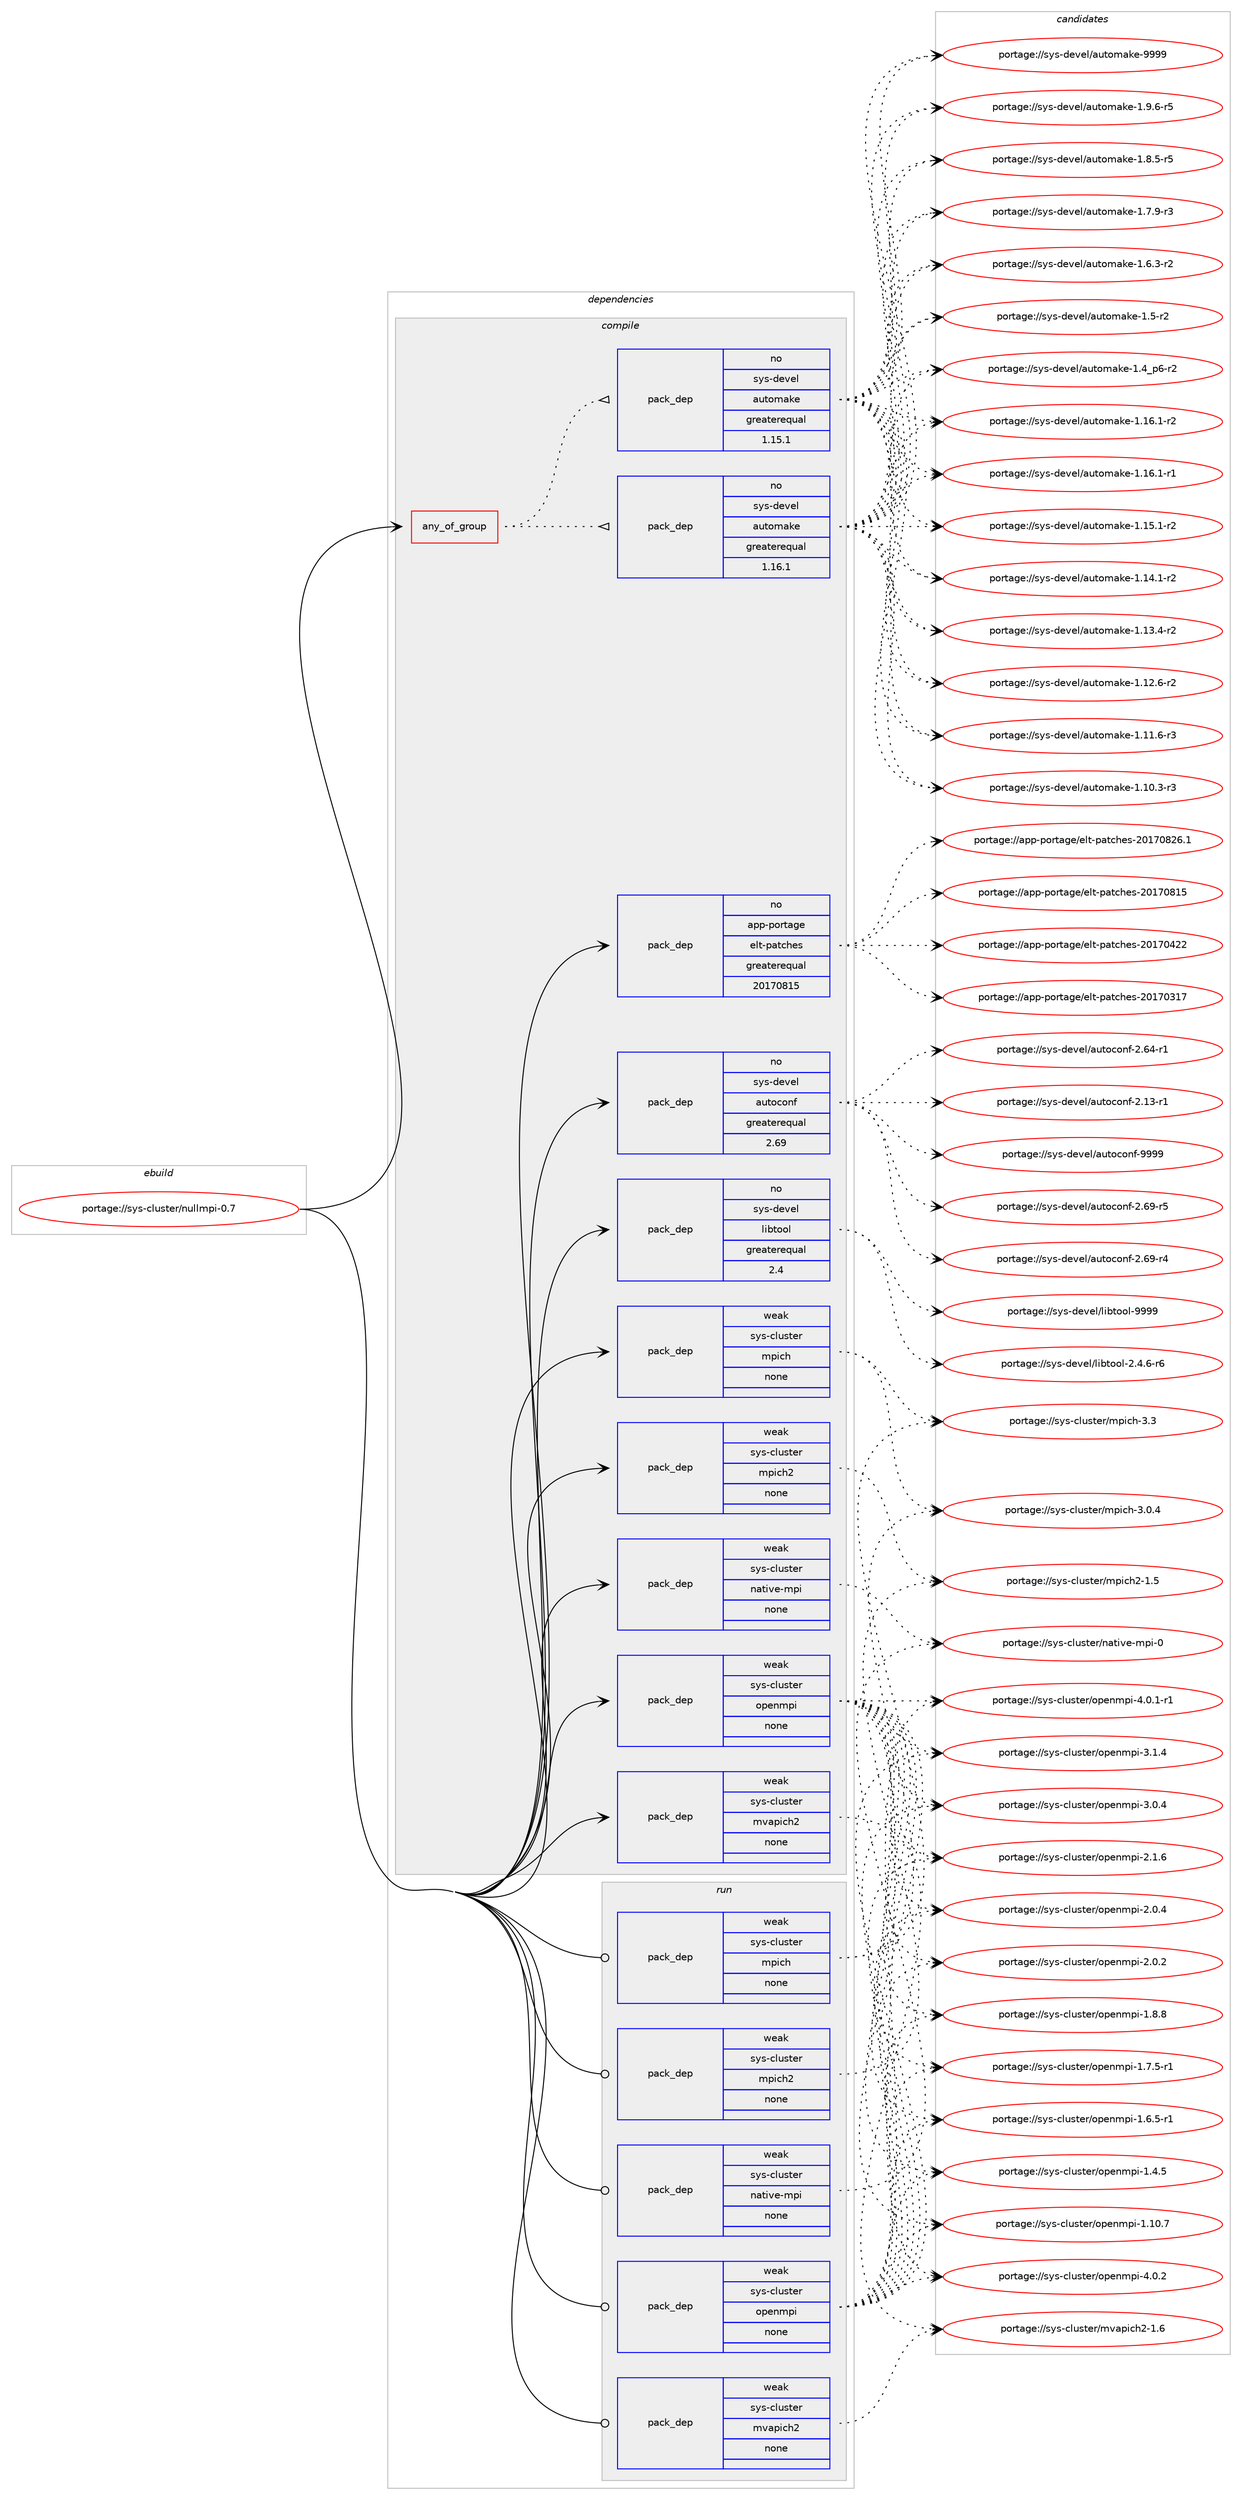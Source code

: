 digraph prolog {

# *************
# Graph options
# *************

newrank=true;
concentrate=true;
compound=true;
graph [rankdir=LR,fontname=Helvetica,fontsize=10,ranksep=1.5];#, ranksep=2.5, nodesep=0.2];
edge  [arrowhead=vee];
node  [fontname=Helvetica,fontsize=10];

# **********
# The ebuild
# **********

subgraph cluster_leftcol {
color=gray;
rank=same;
label=<<i>ebuild</i>>;
id [label="portage://sys-cluster/nullmpi-0.7", color=red, width=4, href="../sys-cluster/nullmpi-0.7.svg"];
}

# ****************
# The dependencies
# ****************

subgraph cluster_midcol {
color=gray;
label=<<i>dependencies</i>>;
subgraph cluster_compile {
fillcolor="#eeeeee";
style=filled;
label=<<i>compile</i>>;
subgraph any843 {
dependency36008 [label=<<TABLE BORDER="0" CELLBORDER="1" CELLSPACING="0" CELLPADDING="4"><TR><TD CELLPADDING="10">any_of_group</TD></TR></TABLE>>, shape=none, color=red];subgraph pack28027 {
dependency36009 [label=<<TABLE BORDER="0" CELLBORDER="1" CELLSPACING="0" CELLPADDING="4" WIDTH="220"><TR><TD ROWSPAN="6" CELLPADDING="30">pack_dep</TD></TR><TR><TD WIDTH="110">no</TD></TR><TR><TD>sys-devel</TD></TR><TR><TD>automake</TD></TR><TR><TD>greaterequal</TD></TR><TR><TD>1.16.1</TD></TR></TABLE>>, shape=none, color=blue];
}
dependency36008:e -> dependency36009:w [weight=20,style="dotted",arrowhead="oinv"];
subgraph pack28028 {
dependency36010 [label=<<TABLE BORDER="0" CELLBORDER="1" CELLSPACING="0" CELLPADDING="4" WIDTH="220"><TR><TD ROWSPAN="6" CELLPADDING="30">pack_dep</TD></TR><TR><TD WIDTH="110">no</TD></TR><TR><TD>sys-devel</TD></TR><TR><TD>automake</TD></TR><TR><TD>greaterequal</TD></TR><TR><TD>1.15.1</TD></TR></TABLE>>, shape=none, color=blue];
}
dependency36008:e -> dependency36010:w [weight=20,style="dotted",arrowhead="oinv"];
}
id:e -> dependency36008:w [weight=20,style="solid",arrowhead="vee"];
subgraph pack28029 {
dependency36011 [label=<<TABLE BORDER="0" CELLBORDER="1" CELLSPACING="0" CELLPADDING="4" WIDTH="220"><TR><TD ROWSPAN="6" CELLPADDING="30">pack_dep</TD></TR><TR><TD WIDTH="110">no</TD></TR><TR><TD>app-portage</TD></TR><TR><TD>elt-patches</TD></TR><TR><TD>greaterequal</TD></TR><TR><TD>20170815</TD></TR></TABLE>>, shape=none, color=blue];
}
id:e -> dependency36011:w [weight=20,style="solid",arrowhead="vee"];
subgraph pack28030 {
dependency36012 [label=<<TABLE BORDER="0" CELLBORDER="1" CELLSPACING="0" CELLPADDING="4" WIDTH="220"><TR><TD ROWSPAN="6" CELLPADDING="30">pack_dep</TD></TR><TR><TD WIDTH="110">no</TD></TR><TR><TD>sys-devel</TD></TR><TR><TD>autoconf</TD></TR><TR><TD>greaterequal</TD></TR><TR><TD>2.69</TD></TR></TABLE>>, shape=none, color=blue];
}
id:e -> dependency36012:w [weight=20,style="solid",arrowhead="vee"];
subgraph pack28031 {
dependency36013 [label=<<TABLE BORDER="0" CELLBORDER="1" CELLSPACING="0" CELLPADDING="4" WIDTH="220"><TR><TD ROWSPAN="6" CELLPADDING="30">pack_dep</TD></TR><TR><TD WIDTH="110">no</TD></TR><TR><TD>sys-devel</TD></TR><TR><TD>libtool</TD></TR><TR><TD>greaterequal</TD></TR><TR><TD>2.4</TD></TR></TABLE>>, shape=none, color=blue];
}
id:e -> dependency36013:w [weight=20,style="solid",arrowhead="vee"];
subgraph pack28032 {
dependency36014 [label=<<TABLE BORDER="0" CELLBORDER="1" CELLSPACING="0" CELLPADDING="4" WIDTH="220"><TR><TD ROWSPAN="6" CELLPADDING="30">pack_dep</TD></TR><TR><TD WIDTH="110">weak</TD></TR><TR><TD>sys-cluster</TD></TR><TR><TD>mpich</TD></TR><TR><TD>none</TD></TR><TR><TD></TD></TR></TABLE>>, shape=none, color=blue];
}
id:e -> dependency36014:w [weight=20,style="solid",arrowhead="vee"];
subgraph pack28033 {
dependency36015 [label=<<TABLE BORDER="0" CELLBORDER="1" CELLSPACING="0" CELLPADDING="4" WIDTH="220"><TR><TD ROWSPAN="6" CELLPADDING="30">pack_dep</TD></TR><TR><TD WIDTH="110">weak</TD></TR><TR><TD>sys-cluster</TD></TR><TR><TD>mpich2</TD></TR><TR><TD>none</TD></TR><TR><TD></TD></TR></TABLE>>, shape=none, color=blue];
}
id:e -> dependency36015:w [weight=20,style="solid",arrowhead="vee"];
subgraph pack28034 {
dependency36016 [label=<<TABLE BORDER="0" CELLBORDER="1" CELLSPACING="0" CELLPADDING="4" WIDTH="220"><TR><TD ROWSPAN="6" CELLPADDING="30">pack_dep</TD></TR><TR><TD WIDTH="110">weak</TD></TR><TR><TD>sys-cluster</TD></TR><TR><TD>mvapich2</TD></TR><TR><TD>none</TD></TR><TR><TD></TD></TR></TABLE>>, shape=none, color=blue];
}
id:e -> dependency36016:w [weight=20,style="solid",arrowhead="vee"];
subgraph pack28035 {
dependency36017 [label=<<TABLE BORDER="0" CELLBORDER="1" CELLSPACING="0" CELLPADDING="4" WIDTH="220"><TR><TD ROWSPAN="6" CELLPADDING="30">pack_dep</TD></TR><TR><TD WIDTH="110">weak</TD></TR><TR><TD>sys-cluster</TD></TR><TR><TD>native-mpi</TD></TR><TR><TD>none</TD></TR><TR><TD></TD></TR></TABLE>>, shape=none, color=blue];
}
id:e -> dependency36017:w [weight=20,style="solid",arrowhead="vee"];
subgraph pack28036 {
dependency36018 [label=<<TABLE BORDER="0" CELLBORDER="1" CELLSPACING="0" CELLPADDING="4" WIDTH="220"><TR><TD ROWSPAN="6" CELLPADDING="30">pack_dep</TD></TR><TR><TD WIDTH="110">weak</TD></TR><TR><TD>sys-cluster</TD></TR><TR><TD>openmpi</TD></TR><TR><TD>none</TD></TR><TR><TD></TD></TR></TABLE>>, shape=none, color=blue];
}
id:e -> dependency36018:w [weight=20,style="solid",arrowhead="vee"];
}
subgraph cluster_compileandrun {
fillcolor="#eeeeee";
style=filled;
label=<<i>compile and run</i>>;
}
subgraph cluster_run {
fillcolor="#eeeeee";
style=filled;
label=<<i>run</i>>;
subgraph pack28037 {
dependency36019 [label=<<TABLE BORDER="0" CELLBORDER="1" CELLSPACING="0" CELLPADDING="4" WIDTH="220"><TR><TD ROWSPAN="6" CELLPADDING="30">pack_dep</TD></TR><TR><TD WIDTH="110">weak</TD></TR><TR><TD>sys-cluster</TD></TR><TR><TD>mpich</TD></TR><TR><TD>none</TD></TR><TR><TD></TD></TR></TABLE>>, shape=none, color=blue];
}
id:e -> dependency36019:w [weight=20,style="solid",arrowhead="odot"];
subgraph pack28038 {
dependency36020 [label=<<TABLE BORDER="0" CELLBORDER="1" CELLSPACING="0" CELLPADDING="4" WIDTH="220"><TR><TD ROWSPAN="6" CELLPADDING="30">pack_dep</TD></TR><TR><TD WIDTH="110">weak</TD></TR><TR><TD>sys-cluster</TD></TR><TR><TD>mpich2</TD></TR><TR><TD>none</TD></TR><TR><TD></TD></TR></TABLE>>, shape=none, color=blue];
}
id:e -> dependency36020:w [weight=20,style="solid",arrowhead="odot"];
subgraph pack28039 {
dependency36021 [label=<<TABLE BORDER="0" CELLBORDER="1" CELLSPACING="0" CELLPADDING="4" WIDTH="220"><TR><TD ROWSPAN="6" CELLPADDING="30">pack_dep</TD></TR><TR><TD WIDTH="110">weak</TD></TR><TR><TD>sys-cluster</TD></TR><TR><TD>mvapich2</TD></TR><TR><TD>none</TD></TR><TR><TD></TD></TR></TABLE>>, shape=none, color=blue];
}
id:e -> dependency36021:w [weight=20,style="solid",arrowhead="odot"];
subgraph pack28040 {
dependency36022 [label=<<TABLE BORDER="0" CELLBORDER="1" CELLSPACING="0" CELLPADDING="4" WIDTH="220"><TR><TD ROWSPAN="6" CELLPADDING="30">pack_dep</TD></TR><TR><TD WIDTH="110">weak</TD></TR><TR><TD>sys-cluster</TD></TR><TR><TD>native-mpi</TD></TR><TR><TD>none</TD></TR><TR><TD></TD></TR></TABLE>>, shape=none, color=blue];
}
id:e -> dependency36022:w [weight=20,style="solid",arrowhead="odot"];
subgraph pack28041 {
dependency36023 [label=<<TABLE BORDER="0" CELLBORDER="1" CELLSPACING="0" CELLPADDING="4" WIDTH="220"><TR><TD ROWSPAN="6" CELLPADDING="30">pack_dep</TD></TR><TR><TD WIDTH="110">weak</TD></TR><TR><TD>sys-cluster</TD></TR><TR><TD>openmpi</TD></TR><TR><TD>none</TD></TR><TR><TD></TD></TR></TABLE>>, shape=none, color=blue];
}
id:e -> dependency36023:w [weight=20,style="solid",arrowhead="odot"];
}
}

# **************
# The candidates
# **************

subgraph cluster_choices {
rank=same;
color=gray;
label=<<i>candidates</i>>;

subgraph choice28027 {
color=black;
nodesep=1;
choice115121115451001011181011084797117116111109971071014557575757 [label="portage://sys-devel/automake-9999", color=red, width=4,href="../sys-devel/automake-9999.svg"];
choice115121115451001011181011084797117116111109971071014549465746544511453 [label="portage://sys-devel/automake-1.9.6-r5", color=red, width=4,href="../sys-devel/automake-1.9.6-r5.svg"];
choice115121115451001011181011084797117116111109971071014549465646534511453 [label="portage://sys-devel/automake-1.8.5-r5", color=red, width=4,href="../sys-devel/automake-1.8.5-r5.svg"];
choice115121115451001011181011084797117116111109971071014549465546574511451 [label="portage://sys-devel/automake-1.7.9-r3", color=red, width=4,href="../sys-devel/automake-1.7.9-r3.svg"];
choice115121115451001011181011084797117116111109971071014549465446514511450 [label="portage://sys-devel/automake-1.6.3-r2", color=red, width=4,href="../sys-devel/automake-1.6.3-r2.svg"];
choice11512111545100101118101108479711711611110997107101454946534511450 [label="portage://sys-devel/automake-1.5-r2", color=red, width=4,href="../sys-devel/automake-1.5-r2.svg"];
choice115121115451001011181011084797117116111109971071014549465295112544511450 [label="portage://sys-devel/automake-1.4_p6-r2", color=red, width=4,href="../sys-devel/automake-1.4_p6-r2.svg"];
choice11512111545100101118101108479711711611110997107101454946495446494511450 [label="portage://sys-devel/automake-1.16.1-r2", color=red, width=4,href="../sys-devel/automake-1.16.1-r2.svg"];
choice11512111545100101118101108479711711611110997107101454946495446494511449 [label="portage://sys-devel/automake-1.16.1-r1", color=red, width=4,href="../sys-devel/automake-1.16.1-r1.svg"];
choice11512111545100101118101108479711711611110997107101454946495346494511450 [label="portage://sys-devel/automake-1.15.1-r2", color=red, width=4,href="../sys-devel/automake-1.15.1-r2.svg"];
choice11512111545100101118101108479711711611110997107101454946495246494511450 [label="portage://sys-devel/automake-1.14.1-r2", color=red, width=4,href="../sys-devel/automake-1.14.1-r2.svg"];
choice11512111545100101118101108479711711611110997107101454946495146524511450 [label="portage://sys-devel/automake-1.13.4-r2", color=red, width=4,href="../sys-devel/automake-1.13.4-r2.svg"];
choice11512111545100101118101108479711711611110997107101454946495046544511450 [label="portage://sys-devel/automake-1.12.6-r2", color=red, width=4,href="../sys-devel/automake-1.12.6-r2.svg"];
choice11512111545100101118101108479711711611110997107101454946494946544511451 [label="portage://sys-devel/automake-1.11.6-r3", color=red, width=4,href="../sys-devel/automake-1.11.6-r3.svg"];
choice11512111545100101118101108479711711611110997107101454946494846514511451 [label="portage://sys-devel/automake-1.10.3-r3", color=red, width=4,href="../sys-devel/automake-1.10.3-r3.svg"];
dependency36009:e -> choice115121115451001011181011084797117116111109971071014557575757:w [style=dotted,weight="100"];
dependency36009:e -> choice115121115451001011181011084797117116111109971071014549465746544511453:w [style=dotted,weight="100"];
dependency36009:e -> choice115121115451001011181011084797117116111109971071014549465646534511453:w [style=dotted,weight="100"];
dependency36009:e -> choice115121115451001011181011084797117116111109971071014549465546574511451:w [style=dotted,weight="100"];
dependency36009:e -> choice115121115451001011181011084797117116111109971071014549465446514511450:w [style=dotted,weight="100"];
dependency36009:e -> choice11512111545100101118101108479711711611110997107101454946534511450:w [style=dotted,weight="100"];
dependency36009:e -> choice115121115451001011181011084797117116111109971071014549465295112544511450:w [style=dotted,weight="100"];
dependency36009:e -> choice11512111545100101118101108479711711611110997107101454946495446494511450:w [style=dotted,weight="100"];
dependency36009:e -> choice11512111545100101118101108479711711611110997107101454946495446494511449:w [style=dotted,weight="100"];
dependency36009:e -> choice11512111545100101118101108479711711611110997107101454946495346494511450:w [style=dotted,weight="100"];
dependency36009:e -> choice11512111545100101118101108479711711611110997107101454946495246494511450:w [style=dotted,weight="100"];
dependency36009:e -> choice11512111545100101118101108479711711611110997107101454946495146524511450:w [style=dotted,weight="100"];
dependency36009:e -> choice11512111545100101118101108479711711611110997107101454946495046544511450:w [style=dotted,weight="100"];
dependency36009:e -> choice11512111545100101118101108479711711611110997107101454946494946544511451:w [style=dotted,weight="100"];
dependency36009:e -> choice11512111545100101118101108479711711611110997107101454946494846514511451:w [style=dotted,weight="100"];
}
subgraph choice28028 {
color=black;
nodesep=1;
choice115121115451001011181011084797117116111109971071014557575757 [label="portage://sys-devel/automake-9999", color=red, width=4,href="../sys-devel/automake-9999.svg"];
choice115121115451001011181011084797117116111109971071014549465746544511453 [label="portage://sys-devel/automake-1.9.6-r5", color=red, width=4,href="../sys-devel/automake-1.9.6-r5.svg"];
choice115121115451001011181011084797117116111109971071014549465646534511453 [label="portage://sys-devel/automake-1.8.5-r5", color=red, width=4,href="../sys-devel/automake-1.8.5-r5.svg"];
choice115121115451001011181011084797117116111109971071014549465546574511451 [label="portage://sys-devel/automake-1.7.9-r3", color=red, width=4,href="../sys-devel/automake-1.7.9-r3.svg"];
choice115121115451001011181011084797117116111109971071014549465446514511450 [label="portage://sys-devel/automake-1.6.3-r2", color=red, width=4,href="../sys-devel/automake-1.6.3-r2.svg"];
choice11512111545100101118101108479711711611110997107101454946534511450 [label="portage://sys-devel/automake-1.5-r2", color=red, width=4,href="../sys-devel/automake-1.5-r2.svg"];
choice115121115451001011181011084797117116111109971071014549465295112544511450 [label="portage://sys-devel/automake-1.4_p6-r2", color=red, width=4,href="../sys-devel/automake-1.4_p6-r2.svg"];
choice11512111545100101118101108479711711611110997107101454946495446494511450 [label="portage://sys-devel/automake-1.16.1-r2", color=red, width=4,href="../sys-devel/automake-1.16.1-r2.svg"];
choice11512111545100101118101108479711711611110997107101454946495446494511449 [label="portage://sys-devel/automake-1.16.1-r1", color=red, width=4,href="../sys-devel/automake-1.16.1-r1.svg"];
choice11512111545100101118101108479711711611110997107101454946495346494511450 [label="portage://sys-devel/automake-1.15.1-r2", color=red, width=4,href="../sys-devel/automake-1.15.1-r2.svg"];
choice11512111545100101118101108479711711611110997107101454946495246494511450 [label="portage://sys-devel/automake-1.14.1-r2", color=red, width=4,href="../sys-devel/automake-1.14.1-r2.svg"];
choice11512111545100101118101108479711711611110997107101454946495146524511450 [label="portage://sys-devel/automake-1.13.4-r2", color=red, width=4,href="../sys-devel/automake-1.13.4-r2.svg"];
choice11512111545100101118101108479711711611110997107101454946495046544511450 [label="portage://sys-devel/automake-1.12.6-r2", color=red, width=4,href="../sys-devel/automake-1.12.6-r2.svg"];
choice11512111545100101118101108479711711611110997107101454946494946544511451 [label="portage://sys-devel/automake-1.11.6-r3", color=red, width=4,href="../sys-devel/automake-1.11.6-r3.svg"];
choice11512111545100101118101108479711711611110997107101454946494846514511451 [label="portage://sys-devel/automake-1.10.3-r3", color=red, width=4,href="../sys-devel/automake-1.10.3-r3.svg"];
dependency36010:e -> choice115121115451001011181011084797117116111109971071014557575757:w [style=dotted,weight="100"];
dependency36010:e -> choice115121115451001011181011084797117116111109971071014549465746544511453:w [style=dotted,weight="100"];
dependency36010:e -> choice115121115451001011181011084797117116111109971071014549465646534511453:w [style=dotted,weight="100"];
dependency36010:e -> choice115121115451001011181011084797117116111109971071014549465546574511451:w [style=dotted,weight="100"];
dependency36010:e -> choice115121115451001011181011084797117116111109971071014549465446514511450:w [style=dotted,weight="100"];
dependency36010:e -> choice11512111545100101118101108479711711611110997107101454946534511450:w [style=dotted,weight="100"];
dependency36010:e -> choice115121115451001011181011084797117116111109971071014549465295112544511450:w [style=dotted,weight="100"];
dependency36010:e -> choice11512111545100101118101108479711711611110997107101454946495446494511450:w [style=dotted,weight="100"];
dependency36010:e -> choice11512111545100101118101108479711711611110997107101454946495446494511449:w [style=dotted,weight="100"];
dependency36010:e -> choice11512111545100101118101108479711711611110997107101454946495346494511450:w [style=dotted,weight="100"];
dependency36010:e -> choice11512111545100101118101108479711711611110997107101454946495246494511450:w [style=dotted,weight="100"];
dependency36010:e -> choice11512111545100101118101108479711711611110997107101454946495146524511450:w [style=dotted,weight="100"];
dependency36010:e -> choice11512111545100101118101108479711711611110997107101454946495046544511450:w [style=dotted,weight="100"];
dependency36010:e -> choice11512111545100101118101108479711711611110997107101454946494946544511451:w [style=dotted,weight="100"];
dependency36010:e -> choice11512111545100101118101108479711711611110997107101454946494846514511451:w [style=dotted,weight="100"];
}
subgraph choice28029 {
color=black;
nodesep=1;
choice971121124511211111411697103101471011081164511297116991041011154550484955485650544649 [label="portage://app-portage/elt-patches-20170826.1", color=red, width=4,href="../app-portage/elt-patches-20170826.1.svg"];
choice97112112451121111141169710310147101108116451129711699104101115455048495548564953 [label="portage://app-portage/elt-patches-20170815", color=red, width=4,href="../app-portage/elt-patches-20170815.svg"];
choice97112112451121111141169710310147101108116451129711699104101115455048495548525050 [label="portage://app-portage/elt-patches-20170422", color=red, width=4,href="../app-portage/elt-patches-20170422.svg"];
choice97112112451121111141169710310147101108116451129711699104101115455048495548514955 [label="portage://app-portage/elt-patches-20170317", color=red, width=4,href="../app-portage/elt-patches-20170317.svg"];
dependency36011:e -> choice971121124511211111411697103101471011081164511297116991041011154550484955485650544649:w [style=dotted,weight="100"];
dependency36011:e -> choice97112112451121111141169710310147101108116451129711699104101115455048495548564953:w [style=dotted,weight="100"];
dependency36011:e -> choice97112112451121111141169710310147101108116451129711699104101115455048495548525050:w [style=dotted,weight="100"];
dependency36011:e -> choice97112112451121111141169710310147101108116451129711699104101115455048495548514955:w [style=dotted,weight="100"];
}
subgraph choice28030 {
color=black;
nodesep=1;
choice115121115451001011181011084797117116111991111101024557575757 [label="portage://sys-devel/autoconf-9999", color=red, width=4,href="../sys-devel/autoconf-9999.svg"];
choice1151211154510010111810110847971171161119911111010245504654574511453 [label="portage://sys-devel/autoconf-2.69-r5", color=red, width=4,href="../sys-devel/autoconf-2.69-r5.svg"];
choice1151211154510010111810110847971171161119911111010245504654574511452 [label="portage://sys-devel/autoconf-2.69-r4", color=red, width=4,href="../sys-devel/autoconf-2.69-r4.svg"];
choice1151211154510010111810110847971171161119911111010245504654524511449 [label="portage://sys-devel/autoconf-2.64-r1", color=red, width=4,href="../sys-devel/autoconf-2.64-r1.svg"];
choice1151211154510010111810110847971171161119911111010245504649514511449 [label="portage://sys-devel/autoconf-2.13-r1", color=red, width=4,href="../sys-devel/autoconf-2.13-r1.svg"];
dependency36012:e -> choice115121115451001011181011084797117116111991111101024557575757:w [style=dotted,weight="100"];
dependency36012:e -> choice1151211154510010111810110847971171161119911111010245504654574511453:w [style=dotted,weight="100"];
dependency36012:e -> choice1151211154510010111810110847971171161119911111010245504654574511452:w [style=dotted,weight="100"];
dependency36012:e -> choice1151211154510010111810110847971171161119911111010245504654524511449:w [style=dotted,weight="100"];
dependency36012:e -> choice1151211154510010111810110847971171161119911111010245504649514511449:w [style=dotted,weight="100"];
}
subgraph choice28031 {
color=black;
nodesep=1;
choice1151211154510010111810110847108105981161111111084557575757 [label="portage://sys-devel/libtool-9999", color=red, width=4,href="../sys-devel/libtool-9999.svg"];
choice1151211154510010111810110847108105981161111111084550465246544511454 [label="portage://sys-devel/libtool-2.4.6-r6", color=red, width=4,href="../sys-devel/libtool-2.4.6-r6.svg"];
dependency36013:e -> choice1151211154510010111810110847108105981161111111084557575757:w [style=dotted,weight="100"];
dependency36013:e -> choice1151211154510010111810110847108105981161111111084550465246544511454:w [style=dotted,weight="100"];
}
subgraph choice28032 {
color=black;
nodesep=1;
choice1151211154599108117115116101114471091121059910445514651 [label="portage://sys-cluster/mpich-3.3", color=red, width=4,href="../sys-cluster/mpich-3.3.svg"];
choice11512111545991081171151161011144710911210599104455146484652 [label="portage://sys-cluster/mpich-3.0.4", color=red, width=4,href="../sys-cluster/mpich-3.0.4.svg"];
dependency36014:e -> choice1151211154599108117115116101114471091121059910445514651:w [style=dotted,weight="100"];
dependency36014:e -> choice11512111545991081171151161011144710911210599104455146484652:w [style=dotted,weight="100"];
}
subgraph choice28033 {
color=black;
nodesep=1;
choice115121115459910811711511610111447109112105991045045494653 [label="portage://sys-cluster/mpich2-1.5", color=red, width=4,href="../sys-cluster/mpich2-1.5.svg"];
dependency36015:e -> choice115121115459910811711511610111447109112105991045045494653:w [style=dotted,weight="100"];
}
subgraph choice28034 {
color=black;
nodesep=1;
choice11512111545991081171151161011144710911897112105991045045494654 [label="portage://sys-cluster/mvapich2-1.6", color=red, width=4,href="../sys-cluster/mvapich2-1.6.svg"];
dependency36016:e -> choice11512111545991081171151161011144710911897112105991045045494654:w [style=dotted,weight="100"];
}
subgraph choice28035 {
color=black;
nodesep=1;
choice11512111545991081171151161011144711097116105118101451091121054548 [label="portage://sys-cluster/native-mpi-0", color=red, width=4,href="../sys-cluster/native-mpi-0.svg"];
dependency36017:e -> choice11512111545991081171151161011144711097116105118101451091121054548:w [style=dotted,weight="100"];
}
subgraph choice28036 {
color=black;
nodesep=1;
choice115121115459910811711511610111447111112101110109112105455246484650 [label="portage://sys-cluster/openmpi-4.0.2", color=red, width=4,href="../sys-cluster/openmpi-4.0.2.svg"];
choice1151211154599108117115116101114471111121011101091121054552464846494511449 [label="portage://sys-cluster/openmpi-4.0.1-r1", color=red, width=4,href="../sys-cluster/openmpi-4.0.1-r1.svg"];
choice115121115459910811711511610111447111112101110109112105455146494652 [label="portage://sys-cluster/openmpi-3.1.4", color=red, width=4,href="../sys-cluster/openmpi-3.1.4.svg"];
choice115121115459910811711511610111447111112101110109112105455146484652 [label="portage://sys-cluster/openmpi-3.0.4", color=red, width=4,href="../sys-cluster/openmpi-3.0.4.svg"];
choice115121115459910811711511610111447111112101110109112105455046494654 [label="portage://sys-cluster/openmpi-2.1.6", color=red, width=4,href="../sys-cluster/openmpi-2.1.6.svg"];
choice115121115459910811711511610111447111112101110109112105455046484652 [label="portage://sys-cluster/openmpi-2.0.4", color=red, width=4,href="../sys-cluster/openmpi-2.0.4.svg"];
choice115121115459910811711511610111447111112101110109112105455046484650 [label="portage://sys-cluster/openmpi-2.0.2", color=red, width=4,href="../sys-cluster/openmpi-2.0.2.svg"];
choice115121115459910811711511610111447111112101110109112105454946564656 [label="portage://sys-cluster/openmpi-1.8.8", color=red, width=4,href="../sys-cluster/openmpi-1.8.8.svg"];
choice1151211154599108117115116101114471111121011101091121054549465546534511449 [label="portage://sys-cluster/openmpi-1.7.5-r1", color=red, width=4,href="../sys-cluster/openmpi-1.7.5-r1.svg"];
choice1151211154599108117115116101114471111121011101091121054549465446534511449 [label="portage://sys-cluster/openmpi-1.6.5-r1", color=red, width=4,href="../sys-cluster/openmpi-1.6.5-r1.svg"];
choice115121115459910811711511610111447111112101110109112105454946524653 [label="portage://sys-cluster/openmpi-1.4.5", color=red, width=4,href="../sys-cluster/openmpi-1.4.5.svg"];
choice11512111545991081171151161011144711111210111010911210545494649484655 [label="portage://sys-cluster/openmpi-1.10.7", color=red, width=4,href="../sys-cluster/openmpi-1.10.7.svg"];
dependency36018:e -> choice115121115459910811711511610111447111112101110109112105455246484650:w [style=dotted,weight="100"];
dependency36018:e -> choice1151211154599108117115116101114471111121011101091121054552464846494511449:w [style=dotted,weight="100"];
dependency36018:e -> choice115121115459910811711511610111447111112101110109112105455146494652:w [style=dotted,weight="100"];
dependency36018:e -> choice115121115459910811711511610111447111112101110109112105455146484652:w [style=dotted,weight="100"];
dependency36018:e -> choice115121115459910811711511610111447111112101110109112105455046494654:w [style=dotted,weight="100"];
dependency36018:e -> choice115121115459910811711511610111447111112101110109112105455046484652:w [style=dotted,weight="100"];
dependency36018:e -> choice115121115459910811711511610111447111112101110109112105455046484650:w [style=dotted,weight="100"];
dependency36018:e -> choice115121115459910811711511610111447111112101110109112105454946564656:w [style=dotted,weight="100"];
dependency36018:e -> choice1151211154599108117115116101114471111121011101091121054549465546534511449:w [style=dotted,weight="100"];
dependency36018:e -> choice1151211154599108117115116101114471111121011101091121054549465446534511449:w [style=dotted,weight="100"];
dependency36018:e -> choice115121115459910811711511610111447111112101110109112105454946524653:w [style=dotted,weight="100"];
dependency36018:e -> choice11512111545991081171151161011144711111210111010911210545494649484655:w [style=dotted,weight="100"];
}
subgraph choice28037 {
color=black;
nodesep=1;
choice1151211154599108117115116101114471091121059910445514651 [label="portage://sys-cluster/mpich-3.3", color=red, width=4,href="../sys-cluster/mpich-3.3.svg"];
choice11512111545991081171151161011144710911210599104455146484652 [label="portage://sys-cluster/mpich-3.0.4", color=red, width=4,href="../sys-cluster/mpich-3.0.4.svg"];
dependency36019:e -> choice1151211154599108117115116101114471091121059910445514651:w [style=dotted,weight="100"];
dependency36019:e -> choice11512111545991081171151161011144710911210599104455146484652:w [style=dotted,weight="100"];
}
subgraph choice28038 {
color=black;
nodesep=1;
choice115121115459910811711511610111447109112105991045045494653 [label="portage://sys-cluster/mpich2-1.5", color=red, width=4,href="../sys-cluster/mpich2-1.5.svg"];
dependency36020:e -> choice115121115459910811711511610111447109112105991045045494653:w [style=dotted,weight="100"];
}
subgraph choice28039 {
color=black;
nodesep=1;
choice11512111545991081171151161011144710911897112105991045045494654 [label="portage://sys-cluster/mvapich2-1.6", color=red, width=4,href="../sys-cluster/mvapich2-1.6.svg"];
dependency36021:e -> choice11512111545991081171151161011144710911897112105991045045494654:w [style=dotted,weight="100"];
}
subgraph choice28040 {
color=black;
nodesep=1;
choice11512111545991081171151161011144711097116105118101451091121054548 [label="portage://sys-cluster/native-mpi-0", color=red, width=4,href="../sys-cluster/native-mpi-0.svg"];
dependency36022:e -> choice11512111545991081171151161011144711097116105118101451091121054548:w [style=dotted,weight="100"];
}
subgraph choice28041 {
color=black;
nodesep=1;
choice115121115459910811711511610111447111112101110109112105455246484650 [label="portage://sys-cluster/openmpi-4.0.2", color=red, width=4,href="../sys-cluster/openmpi-4.0.2.svg"];
choice1151211154599108117115116101114471111121011101091121054552464846494511449 [label="portage://sys-cluster/openmpi-4.0.1-r1", color=red, width=4,href="../sys-cluster/openmpi-4.0.1-r1.svg"];
choice115121115459910811711511610111447111112101110109112105455146494652 [label="portage://sys-cluster/openmpi-3.1.4", color=red, width=4,href="../sys-cluster/openmpi-3.1.4.svg"];
choice115121115459910811711511610111447111112101110109112105455146484652 [label="portage://sys-cluster/openmpi-3.0.4", color=red, width=4,href="../sys-cluster/openmpi-3.0.4.svg"];
choice115121115459910811711511610111447111112101110109112105455046494654 [label="portage://sys-cluster/openmpi-2.1.6", color=red, width=4,href="../sys-cluster/openmpi-2.1.6.svg"];
choice115121115459910811711511610111447111112101110109112105455046484652 [label="portage://sys-cluster/openmpi-2.0.4", color=red, width=4,href="../sys-cluster/openmpi-2.0.4.svg"];
choice115121115459910811711511610111447111112101110109112105455046484650 [label="portage://sys-cluster/openmpi-2.0.2", color=red, width=4,href="../sys-cluster/openmpi-2.0.2.svg"];
choice115121115459910811711511610111447111112101110109112105454946564656 [label="portage://sys-cluster/openmpi-1.8.8", color=red, width=4,href="../sys-cluster/openmpi-1.8.8.svg"];
choice1151211154599108117115116101114471111121011101091121054549465546534511449 [label="portage://sys-cluster/openmpi-1.7.5-r1", color=red, width=4,href="../sys-cluster/openmpi-1.7.5-r1.svg"];
choice1151211154599108117115116101114471111121011101091121054549465446534511449 [label="portage://sys-cluster/openmpi-1.6.5-r1", color=red, width=4,href="../sys-cluster/openmpi-1.6.5-r1.svg"];
choice115121115459910811711511610111447111112101110109112105454946524653 [label="portage://sys-cluster/openmpi-1.4.5", color=red, width=4,href="../sys-cluster/openmpi-1.4.5.svg"];
choice11512111545991081171151161011144711111210111010911210545494649484655 [label="portage://sys-cluster/openmpi-1.10.7", color=red, width=4,href="../sys-cluster/openmpi-1.10.7.svg"];
dependency36023:e -> choice115121115459910811711511610111447111112101110109112105455246484650:w [style=dotted,weight="100"];
dependency36023:e -> choice1151211154599108117115116101114471111121011101091121054552464846494511449:w [style=dotted,weight="100"];
dependency36023:e -> choice115121115459910811711511610111447111112101110109112105455146494652:w [style=dotted,weight="100"];
dependency36023:e -> choice115121115459910811711511610111447111112101110109112105455146484652:w [style=dotted,weight="100"];
dependency36023:e -> choice115121115459910811711511610111447111112101110109112105455046494654:w [style=dotted,weight="100"];
dependency36023:e -> choice115121115459910811711511610111447111112101110109112105455046484652:w [style=dotted,weight="100"];
dependency36023:e -> choice115121115459910811711511610111447111112101110109112105455046484650:w [style=dotted,weight="100"];
dependency36023:e -> choice115121115459910811711511610111447111112101110109112105454946564656:w [style=dotted,weight="100"];
dependency36023:e -> choice1151211154599108117115116101114471111121011101091121054549465546534511449:w [style=dotted,weight="100"];
dependency36023:e -> choice1151211154599108117115116101114471111121011101091121054549465446534511449:w [style=dotted,weight="100"];
dependency36023:e -> choice115121115459910811711511610111447111112101110109112105454946524653:w [style=dotted,weight="100"];
dependency36023:e -> choice11512111545991081171151161011144711111210111010911210545494649484655:w [style=dotted,weight="100"];
}
}

}
